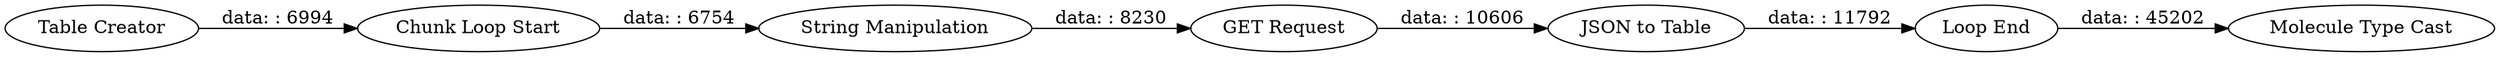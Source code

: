 digraph {
	"-4414769009362195440_34" [label="Molecule Type Cast"]
	"-4414769009362195440_28" [label="GET Request"]
	"-4414769009362195440_30" [label="Loop End"]
	"-4414769009362195440_2" [label="Table Creator"]
	"-4414769009362195440_32" [label="String Manipulation"]
	"-4414769009362195440_33" [label="JSON to Table"]
	"-4414769009362195440_31" [label="Chunk Loop Start"]
	"-4414769009362195440_31" -> "-4414769009362195440_32" [label="data: : 6754"]
	"-4414769009362195440_28" -> "-4414769009362195440_33" [label="data: : 10606"]
	"-4414769009362195440_32" -> "-4414769009362195440_28" [label="data: : 8230"]
	"-4414769009362195440_2" -> "-4414769009362195440_31" [label="data: : 6994"]
	"-4414769009362195440_33" -> "-4414769009362195440_30" [label="data: : 11792"]
	"-4414769009362195440_30" -> "-4414769009362195440_34" [label="data: : 45202"]
	rankdir=LR
}
